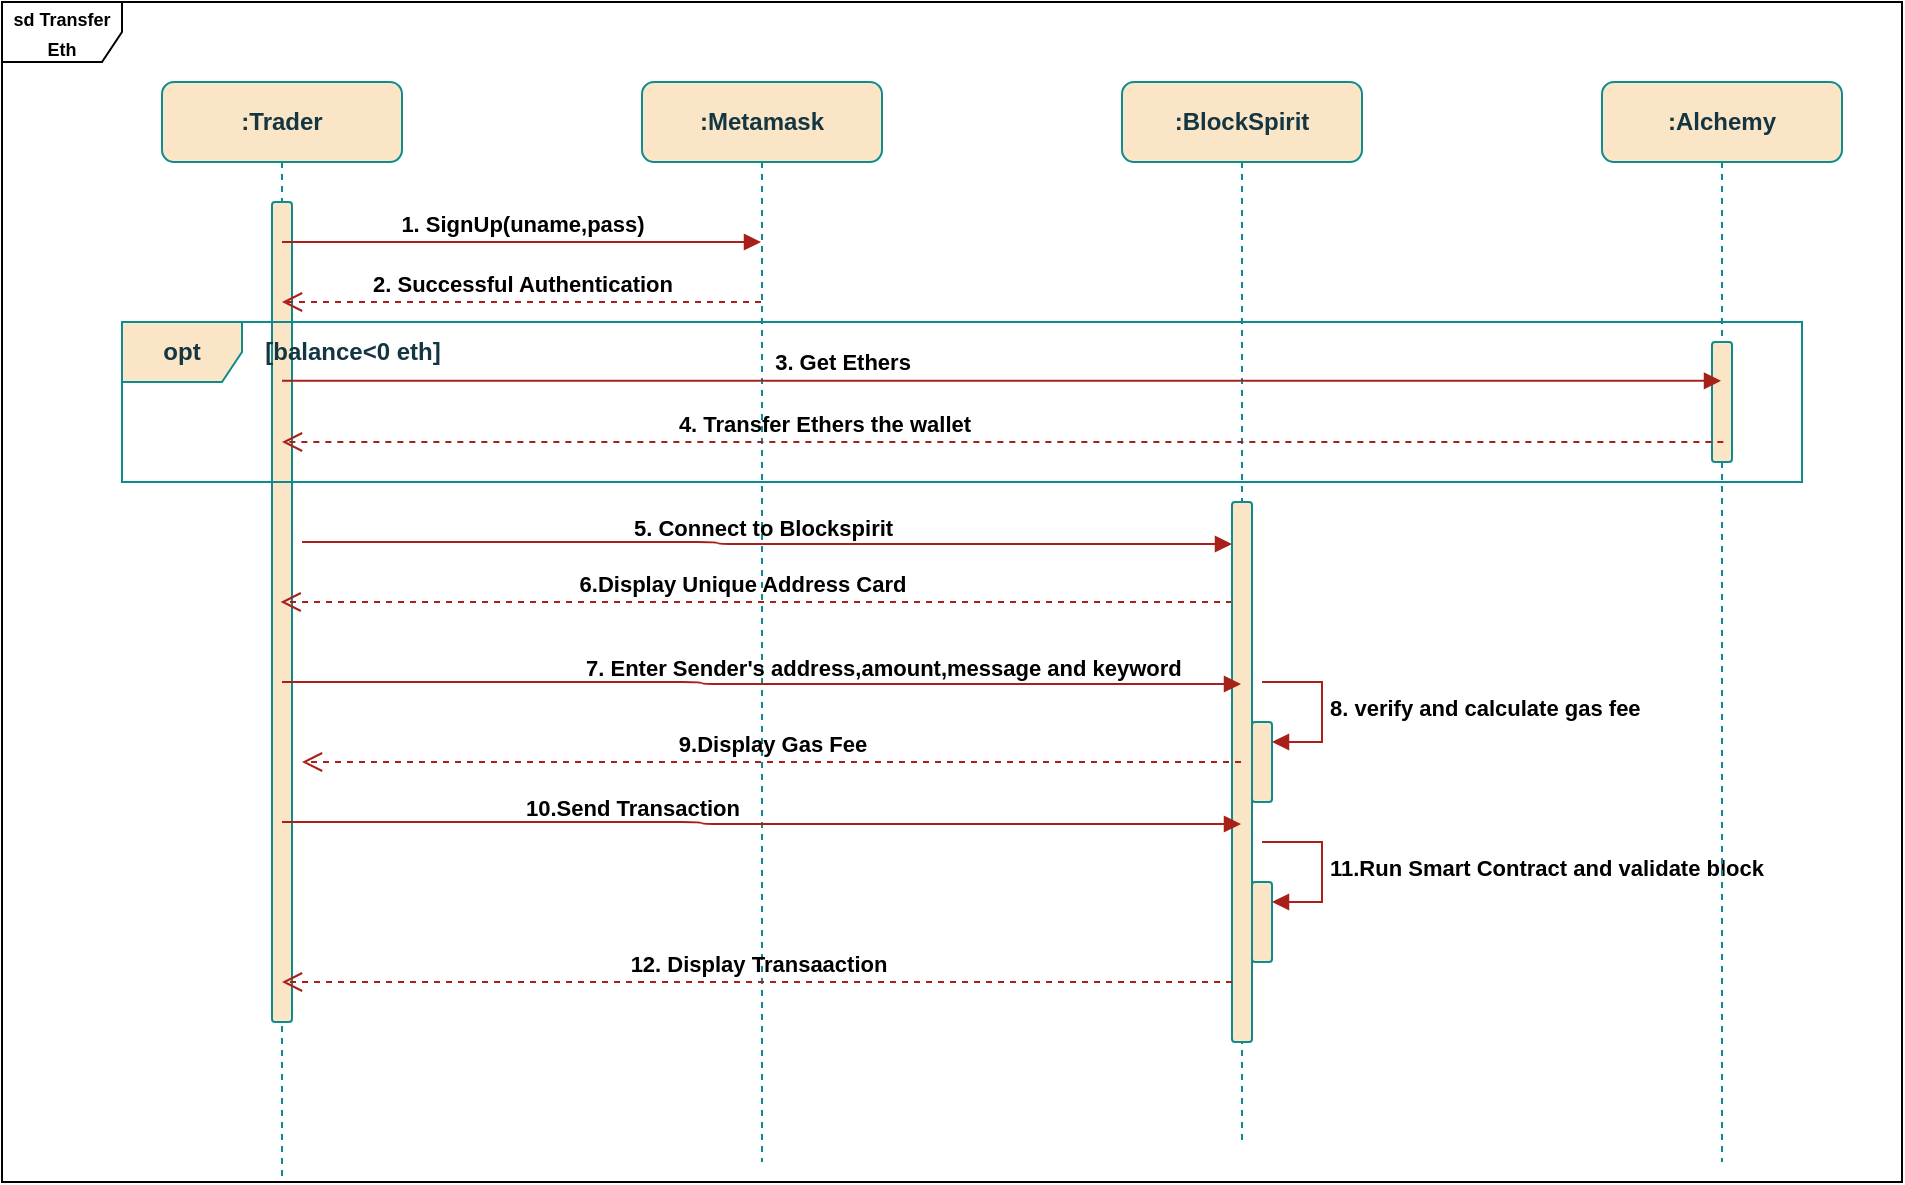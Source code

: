 <mxfile version="24.7.17">
  <diagram name="Page-1" id="-WI2hX_nxWuzGyNTRPeN">
    <mxGraphModel dx="2072" dy="708" grid="1" gridSize="10" guides="1" tooltips="1" connect="1" arrows="1" fold="1" page="1" pageScale="1" pageWidth="850" pageHeight="1100" background="none" math="0" shadow="0">
      <root>
        <mxCell id="0" />
        <mxCell id="1" parent="0" />
        <mxCell id="CP8myyx-6GAvuIw1cOrr-1" value="&lt;span&gt;:Trader&lt;/span&gt;" style="shape=umlLifeline;perimeter=lifelinePerimeter;whiteSpace=wrap;html=1;container=1;dropTarget=0;collapsible=0;recursiveResize=0;outlineConnect=0;portConstraint=eastwest;newEdgeStyle={&quot;curved&quot;:0,&quot;rounded&quot;:0};labelBackgroundColor=none;fillColor=#FAE5C7;strokeColor=#0F8B8D;fontColor=#143642;rounded=1;fontStyle=1" parent="1" vertex="1">
          <mxGeometry x="-280" y="200" width="120" height="550" as="geometry" />
        </mxCell>
        <mxCell id="CP8myyx-6GAvuIw1cOrr-7" value="" style="html=1;points=[[0,0,0,0,5],[0,1,0,0,-5],[1,0,0,0,5],[1,1,0,0,-5]];perimeter=orthogonalPerimeter;outlineConnect=0;targetShapes=umlLifeline;portConstraint=eastwest;newEdgeStyle={&quot;curved&quot;:0,&quot;rounded&quot;:0};labelBackgroundColor=none;fillColor=#FAE5C7;strokeColor=#0F8B8D;fontColor=#143642;rounded=1;fontStyle=1" parent="CP8myyx-6GAvuIw1cOrr-1" vertex="1">
          <mxGeometry x="55" y="60" width="10" height="410" as="geometry" />
        </mxCell>
        <mxCell id="CP8myyx-6GAvuIw1cOrr-3" value="&lt;span&gt;:BlockSpirit&lt;/span&gt;" style="shape=umlLifeline;perimeter=lifelinePerimeter;whiteSpace=wrap;html=1;container=1;dropTarget=0;collapsible=0;recursiveResize=0;outlineConnect=0;portConstraint=eastwest;newEdgeStyle={&quot;curved&quot;:0,&quot;rounded&quot;:0};labelBackgroundColor=none;fillColor=#FAE5C7;strokeColor=#0F8B8D;fontColor=#143642;rounded=1;fontStyle=1" parent="1" vertex="1">
          <mxGeometry x="200" y="200" width="120" height="530" as="geometry" />
        </mxCell>
        <mxCell id="CP8myyx-6GAvuIw1cOrr-34" value="" style="html=1;points=[[0,0,0,0,5],[0,1,0,0,-5],[1,0,0,0,5],[1,1,0,0,-5]];perimeter=orthogonalPerimeter;outlineConnect=0;targetShapes=umlLifeline;portConstraint=eastwest;newEdgeStyle={&quot;curved&quot;:0,&quot;rounded&quot;:0};labelBackgroundColor=none;fillColor=#FAE5C7;strokeColor=#0F8B8D;fontColor=#143642;rounded=1;fontStyle=1" parent="CP8myyx-6GAvuIw1cOrr-3" vertex="1">
          <mxGeometry x="65" y="320" width="10" height="40" as="geometry" />
        </mxCell>
        <mxCell id="CP8myyx-6GAvuIw1cOrr-35" value="8. verify and calculate gas fee" style="html=1;align=left;spacingLeft=2;endArrow=block;rounded=1;edgeStyle=orthogonalEdgeStyle;curved=0;rounded=0;labelBackgroundColor=none;strokeColor=#A8201A;fontColor=default;fontStyle=1" parent="CP8myyx-6GAvuIw1cOrr-3" target="CP8myyx-6GAvuIw1cOrr-34" edge="1">
          <mxGeometry relative="1" as="geometry">
            <mxPoint x="70" y="300" as="sourcePoint" />
            <Array as="points">
              <mxPoint x="100" y="330" />
            </Array>
          </mxGeometry>
        </mxCell>
        <mxCell id="CP8myyx-6GAvuIw1cOrr-39" value="" style="html=1;points=[[0,0,0,0,5],[0,1,0,0,-5],[1,0,0,0,5],[1,1,0,0,-5]];perimeter=orthogonalPerimeter;outlineConnect=0;targetShapes=umlLifeline;portConstraint=eastwest;newEdgeStyle={&quot;curved&quot;:0,&quot;rounded&quot;:0};labelBackgroundColor=none;fillColor=#FAE5C7;strokeColor=#0F8B8D;fontColor=#143642;rounded=1;fontStyle=1" parent="CP8myyx-6GAvuIw1cOrr-3" vertex="1">
          <mxGeometry x="65" y="400" width="10" height="40" as="geometry" />
        </mxCell>
        <mxCell id="CP8myyx-6GAvuIw1cOrr-40" value="11.Run Smart Contract and validate block" style="html=1;align=left;spacingLeft=2;endArrow=block;rounded=1;edgeStyle=orthogonalEdgeStyle;curved=0;rounded=0;labelBackgroundColor=none;strokeColor=#A8201A;fontColor=default;fontStyle=1" parent="CP8myyx-6GAvuIw1cOrr-3" target="CP8myyx-6GAvuIw1cOrr-39" edge="1">
          <mxGeometry relative="1" as="geometry">
            <mxPoint x="70" y="380" as="sourcePoint" />
            <Array as="points">
              <mxPoint x="100" y="410" />
            </Array>
          </mxGeometry>
        </mxCell>
        <mxCell id="CP8myyx-6GAvuIw1cOrr-4" value="&lt;span&gt;:Metamask&lt;/span&gt;" style="shape=umlLifeline;perimeter=lifelinePerimeter;whiteSpace=wrap;html=1;container=1;dropTarget=0;collapsible=0;recursiveResize=0;outlineConnect=0;portConstraint=eastwest;newEdgeStyle={&quot;curved&quot;:0,&quot;rounded&quot;:0};labelBackgroundColor=none;fillColor=#FAE5C7;strokeColor=#0F8B8D;fontColor=#143642;rounded=1;fontStyle=1" parent="1" vertex="1">
          <mxGeometry x="-40" y="200" width="120" height="540" as="geometry" />
        </mxCell>
        <mxCell id="CP8myyx-6GAvuIw1cOrr-5" value="&lt;span&gt;:Alchemy&lt;/span&gt;" style="shape=umlLifeline;perimeter=lifelinePerimeter;whiteSpace=wrap;html=1;container=1;dropTarget=0;collapsible=0;recursiveResize=0;outlineConnect=0;portConstraint=eastwest;newEdgeStyle={&quot;curved&quot;:0,&quot;rounded&quot;:0};labelBackgroundColor=none;fillColor=#FAE5C7;strokeColor=#0F8B8D;fontColor=#143642;rounded=1;fontStyle=1" parent="1" vertex="1">
          <mxGeometry x="440" y="200" width="120" height="540" as="geometry" />
        </mxCell>
        <mxCell id="CP8myyx-6GAvuIw1cOrr-6" value="" style="html=1;points=[[0,0,0,0,5],[0,1,0,0,-5],[1,0,0,0,5],[1,1,0,0,-5]];perimeter=orthogonalPerimeter;outlineConnect=0;targetShapes=umlLifeline;portConstraint=eastwest;newEdgeStyle={&quot;curved&quot;:0,&quot;rounded&quot;:0};labelBackgroundColor=none;fillColor=#FAE5C7;strokeColor=#0F8B8D;fontColor=#143642;rounded=1;fontStyle=1" parent="CP8myyx-6GAvuIw1cOrr-5" vertex="1">
          <mxGeometry x="55" y="130" width="10" height="60" as="geometry" />
        </mxCell>
        <mxCell id="CP8myyx-6GAvuIw1cOrr-8" value="3. Get Ethers" style="html=1;verticalAlign=bottom;endArrow=block;curved=0;rounded=1;labelBackgroundColor=none;strokeColor=#A8201A;fontColor=default;fontStyle=1" parent="1" edge="1">
          <mxGeometry x="-0.222" width="80" relative="1" as="geometry">
            <mxPoint x="-220" y="349.41" as="sourcePoint" />
            <mxPoint x="499.5" y="349.41" as="targetPoint" />
            <mxPoint as="offset" />
          </mxGeometry>
        </mxCell>
        <mxCell id="CP8myyx-6GAvuIw1cOrr-9" value="4. Transfer Ethers the wallet" style="html=1;verticalAlign=bottom;endArrow=open;dashed=1;endSize=8;curved=0;rounded=1;labelBackgroundColor=none;strokeColor=#A8201A;fontColor=default;fontStyle=1" parent="1" target="CP8myyx-6GAvuIw1cOrr-1" edge="1">
          <mxGeometry x="0.25" relative="1" as="geometry">
            <mxPoint x="500.68" y="380" as="sourcePoint" />
            <mxPoint x="-209.996" y="380" as="targetPoint" />
            <mxPoint x="1" as="offset" />
          </mxGeometry>
        </mxCell>
        <mxCell id="CP8myyx-6GAvuIw1cOrr-12" value="1. SignUp(uname,pass)" style="html=1;verticalAlign=bottom;endArrow=block;curved=0;rounded=1;labelBackgroundColor=none;strokeColor=#A8201A;fontColor=default;fontStyle=1" parent="1" target="CP8myyx-6GAvuIw1cOrr-4" edge="1">
          <mxGeometry x="0.002" width="80" relative="1" as="geometry">
            <mxPoint x="-220" y="280" as="sourcePoint" />
            <mxPoint x="-140" y="280" as="targetPoint" />
            <mxPoint as="offset" />
          </mxGeometry>
        </mxCell>
        <mxCell id="CP8myyx-6GAvuIw1cOrr-15" value="2. Successful Authentication" style="html=1;verticalAlign=bottom;endArrow=open;dashed=1;endSize=8;curved=0;rounded=1;labelBackgroundColor=none;strokeColor=#A8201A;fontColor=default;fontStyle=1" parent="1" edge="1">
          <mxGeometry relative="1" as="geometry">
            <mxPoint x="19.5" y="310" as="sourcePoint" />
            <mxPoint x="-220" y="310" as="targetPoint" />
          </mxGeometry>
        </mxCell>
        <mxCell id="CP8myyx-6GAvuIw1cOrr-17" value="&lt;span&gt;opt&lt;/span&gt;" style="shape=umlFrame;whiteSpace=wrap;html=1;pointerEvents=0;labelBackgroundColor=none;fillColor=#FAE5C7;strokeColor=#0F8B8D;fontColor=#143642;rounded=1;fontStyle=1" parent="1" vertex="1">
          <mxGeometry x="-300" y="320" width="840" height="80" as="geometry" />
        </mxCell>
        <mxCell id="CP8myyx-6GAvuIw1cOrr-19" value="[balance&amp;lt;0 eth]" style="text;html=1;align=center;verticalAlign=middle;resizable=0;points=[];autosize=1;strokeColor=none;fillColor=none;labelBackgroundColor=none;fontColor=#143642;rounded=1;fontStyle=1" parent="1" vertex="1">
          <mxGeometry x="-240" y="320" width="110" height="30" as="geometry" />
        </mxCell>
        <mxCell id="CP8myyx-6GAvuIw1cOrr-23" value="5. Connect to Blockspirit" style="endArrow=block;endFill=1;html=1;edgeStyle=orthogonalEdgeStyle;align=left;verticalAlign=top;rounded=1;labelBackgroundColor=none;strokeColor=#A8201A;fontColor=default;fontStyle=1" parent="1" target="CP8myyx-6GAvuIw1cOrr-26" edge="1">
          <mxGeometry x="-0.294" y="20" relative="1" as="geometry">
            <mxPoint x="-210" y="430" as="sourcePoint" />
            <mxPoint x="240" y="430" as="targetPoint" />
            <Array as="points">
              <mxPoint x="-2" y="431" />
            </Array>
            <mxPoint x="-1" as="offset" />
          </mxGeometry>
        </mxCell>
        <mxCell id="CP8myyx-6GAvuIw1cOrr-28" value="6.Display Unique Address Card" style="html=1;verticalAlign=bottom;endArrow=open;dashed=1;endSize=8;curved=0;rounded=1;labelBackgroundColor=none;strokeColor=#A8201A;fontColor=default;fontStyle=1" parent="1" edge="1">
          <mxGeometry x="0.03" relative="1" as="geometry">
            <mxPoint x="255" y="460" as="sourcePoint" />
            <mxPoint x="-220.676" y="460" as="targetPoint" />
            <mxPoint as="offset" />
          </mxGeometry>
        </mxCell>
        <mxCell id="CP8myyx-6GAvuIw1cOrr-29" value="" style="html=1;verticalAlign=bottom;endArrow=open;dashed=1;endSize=8;curved=0;rounded=1;labelBackgroundColor=none;strokeColor=#A8201A;fontColor=default;fontStyle=1" parent="1" target="CP8myyx-6GAvuIw1cOrr-26" edge="1">
          <mxGeometry x="0.03" relative="1" as="geometry">
            <mxPoint x="255" y="460" as="sourcePoint" />
            <mxPoint x="-221" y="460" as="targetPoint" />
            <mxPoint as="offset" />
          </mxGeometry>
        </mxCell>
        <mxCell id="CP8myyx-6GAvuIw1cOrr-26" value="" style="html=1;points=[[0,0,0,0,5],[0,1,0,0,-5],[1,0,0,0,5],[1,1,0,0,-5]];perimeter=orthogonalPerimeter;outlineConnect=0;targetShapes=umlLifeline;portConstraint=eastwest;newEdgeStyle={&quot;curved&quot;:0,&quot;rounded&quot;:0};labelBackgroundColor=none;fillColor=#FAE5C7;strokeColor=#0F8B8D;fontColor=#143642;rounded=1;fontStyle=1" parent="1" vertex="1">
          <mxGeometry x="255" y="410" width="10" height="270" as="geometry" />
        </mxCell>
        <mxCell id="CP8myyx-6GAvuIw1cOrr-32" value="7. Enter Sender&#39;s address,amount,message and keyword" style="endArrow=block;endFill=1;html=1;edgeStyle=orthogonalEdgeStyle;align=left;verticalAlign=top;rounded=1;labelBackgroundColor=none;strokeColor=#A8201A;fontColor=default;fontStyle=1" parent="1" target="CP8myyx-6GAvuIw1cOrr-3" edge="1">
          <mxGeometry x="-0.38" y="20" relative="1" as="geometry">
            <mxPoint x="-220" y="500" as="sourcePoint" />
            <mxPoint x="220" y="501" as="targetPoint" />
            <Array as="points">
              <mxPoint x="-10" y="501" />
            </Array>
            <mxPoint x="1" as="offset" />
          </mxGeometry>
        </mxCell>
        <mxCell id="CP8myyx-6GAvuIw1cOrr-36" value="9.Display Gas Fee" style="html=1;verticalAlign=bottom;endArrow=open;dashed=1;endSize=8;curved=0;rounded=1;labelBackgroundColor=none;strokeColor=#A8201A;fontColor=default;fontStyle=1" parent="1" source="CP8myyx-6GAvuIw1cOrr-3" edge="1">
          <mxGeometry relative="1" as="geometry">
            <mxPoint x="-130" y="540" as="sourcePoint" />
            <mxPoint x="-210" y="540" as="targetPoint" />
          </mxGeometry>
        </mxCell>
        <mxCell id="CP8myyx-6GAvuIw1cOrr-37" value="10.Send Transaction" style="endArrow=block;endFill=1;html=1;edgeStyle=orthogonalEdgeStyle;align=left;verticalAlign=top;rounded=1;labelBackgroundColor=none;strokeColor=#A8201A;fontColor=default;fontStyle=1" parent="1" target="CP8myyx-6GAvuIw1cOrr-3" edge="1">
          <mxGeometry x="-0.5" y="20" relative="1" as="geometry">
            <mxPoint x="-220" y="570" as="sourcePoint" />
            <mxPoint x="-60" y="570" as="targetPoint" />
            <Array as="points">
              <mxPoint x="-10" y="571" />
            </Array>
            <mxPoint as="offset" />
          </mxGeometry>
        </mxCell>
        <mxCell id="CP8myyx-6GAvuIw1cOrr-41" value="12. Display Transaaction" style="html=1;verticalAlign=bottom;endArrow=open;dashed=1;endSize=8;curved=0;rounded=1;labelBackgroundColor=none;strokeColor=#A8201A;fontColor=default;fontStyle=1" parent="1" target="CP8myyx-6GAvuIw1cOrr-1" edge="1">
          <mxGeometry relative="1" as="geometry">
            <mxPoint x="255" y="650" as="sourcePoint" />
            <mxPoint x="-184.5" y="650" as="targetPoint" />
          </mxGeometry>
        </mxCell>
        <mxCell id="7z6so2ELyBOzP6BoZvPu-1" value="&lt;font style=&quot;font-size: 9px;&quot;&gt;&lt;span&gt;sd Transfer Eth&lt;/span&gt;&lt;/font&gt;" style="shape=umlFrame;whiteSpace=wrap;html=1;pointerEvents=0;fontStyle=1" parent="1" vertex="1">
          <mxGeometry x="-360" y="160" width="950" height="590" as="geometry" />
        </mxCell>
      </root>
    </mxGraphModel>
  </diagram>
</mxfile>
